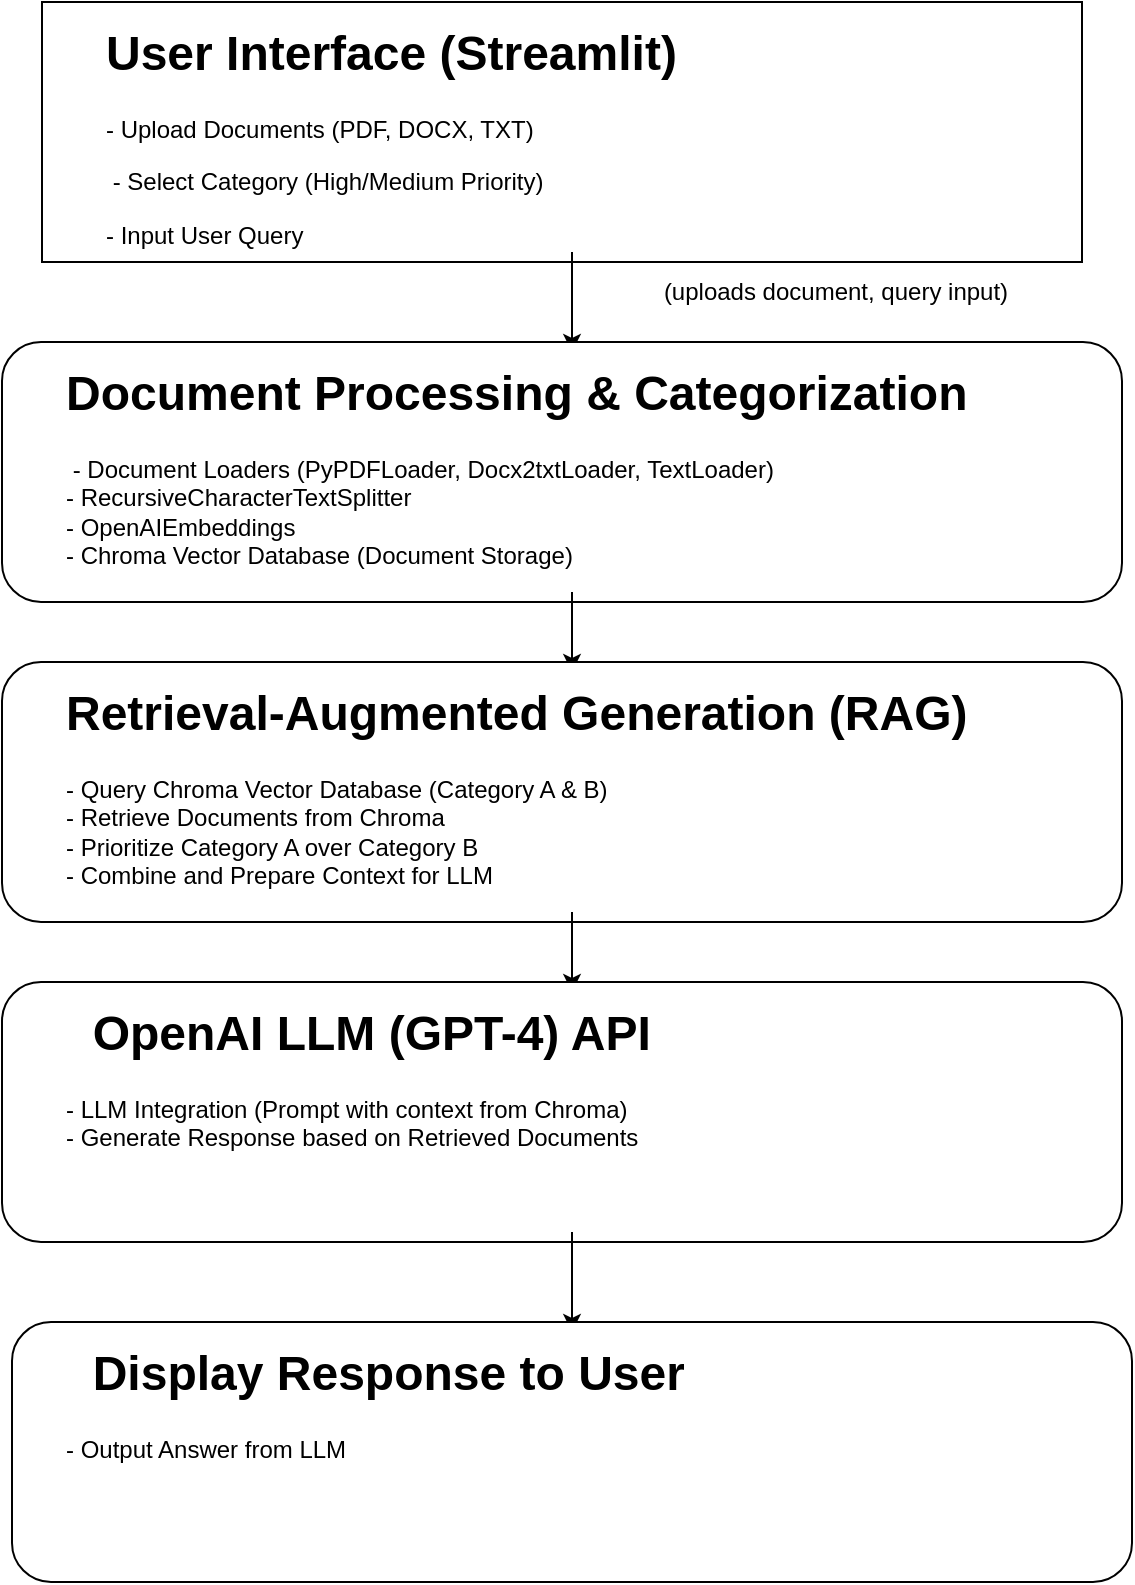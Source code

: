<mxfile version="25.0.3">
  <diagram name="Page-1" id="y1IOcdI-GKZUK5CzCeJA">
    <mxGraphModel dx="984" dy="589" grid="1" gridSize="10" guides="1" tooltips="1" connect="1" arrows="1" fold="1" page="1" pageScale="1" pageWidth="827" pageHeight="1169" math="0" shadow="0">
      <root>
        <mxCell id="0" />
        <mxCell id="1" parent="0" />
        <mxCell id="mW4uzgTQFoUeq0SN7-b9-1" value="" style="rounded=0;whiteSpace=wrap;html=1;" vertex="1" parent="1">
          <mxGeometry x="60" y="30" width="520" height="130" as="geometry" />
        </mxCell>
        <mxCell id="mW4uzgTQFoUeq0SN7-b9-15" value="" style="edgeStyle=orthogonalEdgeStyle;rounded=0;orthogonalLoop=1;jettySize=auto;html=1;" edge="1" parent="1" source="mW4uzgTQFoUeq0SN7-b9-3" target="mW4uzgTQFoUeq0SN7-b9-7">
          <mxGeometry relative="1" as="geometry" />
        </mxCell>
        <mxCell id="mW4uzgTQFoUeq0SN7-b9-3" value="&lt;h1 style=&quot;margin-top: 0px;&quot;&gt;User Interface (Streamlit)&lt;/h1&gt;&lt;p&gt;- Upload Documents (PDF, DOCX, TXT)&amp;nbsp;&lt;/p&gt;&lt;p&gt;&amp;nbsp;- Select Category (High/Medium Priority)&amp;nbsp;&lt;/p&gt;&lt;p&gt;- Input User Query&amp;nbsp;&lt;/p&gt;" style="text;html=1;whiteSpace=wrap;overflow=hidden;rounded=0;" vertex="1" parent="1">
          <mxGeometry x="90" y="35" width="470" height="120" as="geometry" />
        </mxCell>
        <mxCell id="mW4uzgTQFoUeq0SN7-b9-6" value="" style="rounded=1;whiteSpace=wrap;html=1;" vertex="1" parent="1">
          <mxGeometry x="40" y="200" width="560" height="130" as="geometry" />
        </mxCell>
        <mxCell id="mW4uzgTQFoUeq0SN7-b9-16" value="" style="edgeStyle=orthogonalEdgeStyle;rounded=0;orthogonalLoop=1;jettySize=auto;html=1;" edge="1" parent="1" source="mW4uzgTQFoUeq0SN7-b9-7" target="mW4uzgTQFoUeq0SN7-b9-9">
          <mxGeometry relative="1" as="geometry" />
        </mxCell>
        <mxCell id="mW4uzgTQFoUeq0SN7-b9-7" value="&lt;h1 style=&quot;margin-top: 0px;&quot;&gt;Document Processing &amp;amp; Categorization&lt;/h1&gt;&lt;div&gt;&amp;nbsp;- Document Loaders (PyPDFLoader, Docx2txtLoader, TextLoader)&lt;/div&gt;&lt;div&gt;- RecursiveCharacterTextSplitter&lt;/div&gt;&lt;div&gt;- OpenAIEmbeddings&lt;/div&gt;&lt;div&gt;- Chroma Vector Database (Document Storage)&amp;nbsp; &amp;nbsp;&amp;nbsp;&lt;/div&gt;" style="text;html=1;whiteSpace=wrap;overflow=hidden;rounded=0;" vertex="1" parent="1">
          <mxGeometry x="70" y="205" width="510" height="120" as="geometry" />
        </mxCell>
        <mxCell id="mW4uzgTQFoUeq0SN7-b9-8" value="" style="rounded=1;whiteSpace=wrap;html=1;" vertex="1" parent="1">
          <mxGeometry x="40" y="360" width="560" height="130" as="geometry" />
        </mxCell>
        <mxCell id="mW4uzgTQFoUeq0SN7-b9-21" value="" style="edgeStyle=orthogonalEdgeStyle;rounded=0;orthogonalLoop=1;jettySize=auto;html=1;" edge="1" parent="1" source="mW4uzgTQFoUeq0SN7-b9-9" target="mW4uzgTQFoUeq0SN7-b9-12">
          <mxGeometry relative="1" as="geometry" />
        </mxCell>
        <mxCell id="mW4uzgTQFoUeq0SN7-b9-9" value="&lt;h1 style=&quot;margin-top: 0px;&quot;&gt;Retrieval-Augmented Generation (RAG)&lt;/h1&gt;&lt;div&gt;&lt;span style=&quot;background-color: initial;&quot;&gt;- Query Chroma Vector Database (Category A &amp;amp; B)&lt;/span&gt;&lt;/div&gt;&lt;div&gt;&lt;span style=&quot;background-color: initial;&quot;&gt;- Retrieve Documents from Chroma&lt;/span&gt;&lt;/div&gt;&lt;div&gt;&lt;span style=&quot;background-color: initial;&quot;&gt;- Prioritize Category A over Category B&lt;/span&gt;&lt;/div&gt;&lt;div&gt;&lt;span style=&quot;background-color: initial;&quot;&gt;- Combine and Prepare Context for LLM&lt;/span&gt;&lt;span style=&quot;background-color: initial;&quot;&gt;&amp;nbsp; &amp;nbsp;&amp;nbsp;&lt;/span&gt;&lt;/div&gt;" style="text;html=1;whiteSpace=wrap;overflow=hidden;rounded=0;" vertex="1" parent="1">
          <mxGeometry x="70" y="365" width="510" height="120" as="geometry" />
        </mxCell>
        <mxCell id="mW4uzgTQFoUeq0SN7-b9-11" value="" style="rounded=1;whiteSpace=wrap;html=1;" vertex="1" parent="1">
          <mxGeometry x="40" y="520" width="560" height="130" as="geometry" />
        </mxCell>
        <mxCell id="mW4uzgTQFoUeq0SN7-b9-22" value="" style="edgeStyle=orthogonalEdgeStyle;rounded=0;orthogonalLoop=1;jettySize=auto;html=1;" edge="1" parent="1" source="mW4uzgTQFoUeq0SN7-b9-12" target="mW4uzgTQFoUeq0SN7-b9-14">
          <mxGeometry relative="1" as="geometry" />
        </mxCell>
        <mxCell id="mW4uzgTQFoUeq0SN7-b9-12" value="&lt;h1 style=&quot;margin-top: 0px;&quot;&gt;&amp;nbsp; OpenAI LLM (GPT-4) API&lt;/h1&gt;&lt;div&gt;&lt;span style=&quot;background-color: initial;&quot;&gt;- LLM Integration (Prompt with context from Chroma)&amp;nbsp;&lt;/span&gt;&lt;/div&gt;&lt;div&gt;&lt;span style=&quot;background-color: initial;&quot;&gt;- Generate Response based on Retrieved Documents&lt;/span&gt;&lt;span style=&quot;background-color: initial;&quot;&gt;&amp;nbsp; &amp;nbsp;&lt;/span&gt;&lt;/div&gt;" style="text;html=1;whiteSpace=wrap;overflow=hidden;rounded=0;" vertex="1" parent="1">
          <mxGeometry x="70" y="525" width="510" height="120" as="geometry" />
        </mxCell>
        <mxCell id="mW4uzgTQFoUeq0SN7-b9-13" value="" style="rounded=1;whiteSpace=wrap;html=1;" vertex="1" parent="1">
          <mxGeometry x="45" y="690" width="560" height="130" as="geometry" />
        </mxCell>
        <mxCell id="mW4uzgTQFoUeq0SN7-b9-14" value="&lt;h1 style=&quot;margin-top: 0px;&quot;&gt;&amp;nbsp;&amp;nbsp;&lt;span style=&quot;background-color: initial;&quot;&gt;&lt;font style=&quot;&quot;&gt;Display Response to User&lt;/font&gt;&lt;/span&gt;&lt;/h1&gt;&lt;div&gt;&lt;span style=&quot;background-color: initial;&quot;&gt;- Output Answer from LLM&lt;/span&gt;&lt;span style=&quot;background-color: initial;&quot;&gt;&amp;nbsp; &amp;nbsp;&lt;/span&gt;&lt;/div&gt;" style="text;html=1;whiteSpace=wrap;overflow=hidden;rounded=0;" vertex="1" parent="1">
          <mxGeometry x="70" y="695" width="510" height="120" as="geometry" />
        </mxCell>
        <mxCell id="mW4uzgTQFoUeq0SN7-b9-20" value="(uploads document, query input)" style="text;html=1;align=center;verticalAlign=middle;whiteSpace=wrap;rounded=0;" vertex="1" parent="1">
          <mxGeometry x="354" y="160" width="206" height="30" as="geometry" />
        </mxCell>
      </root>
    </mxGraphModel>
  </diagram>
</mxfile>
